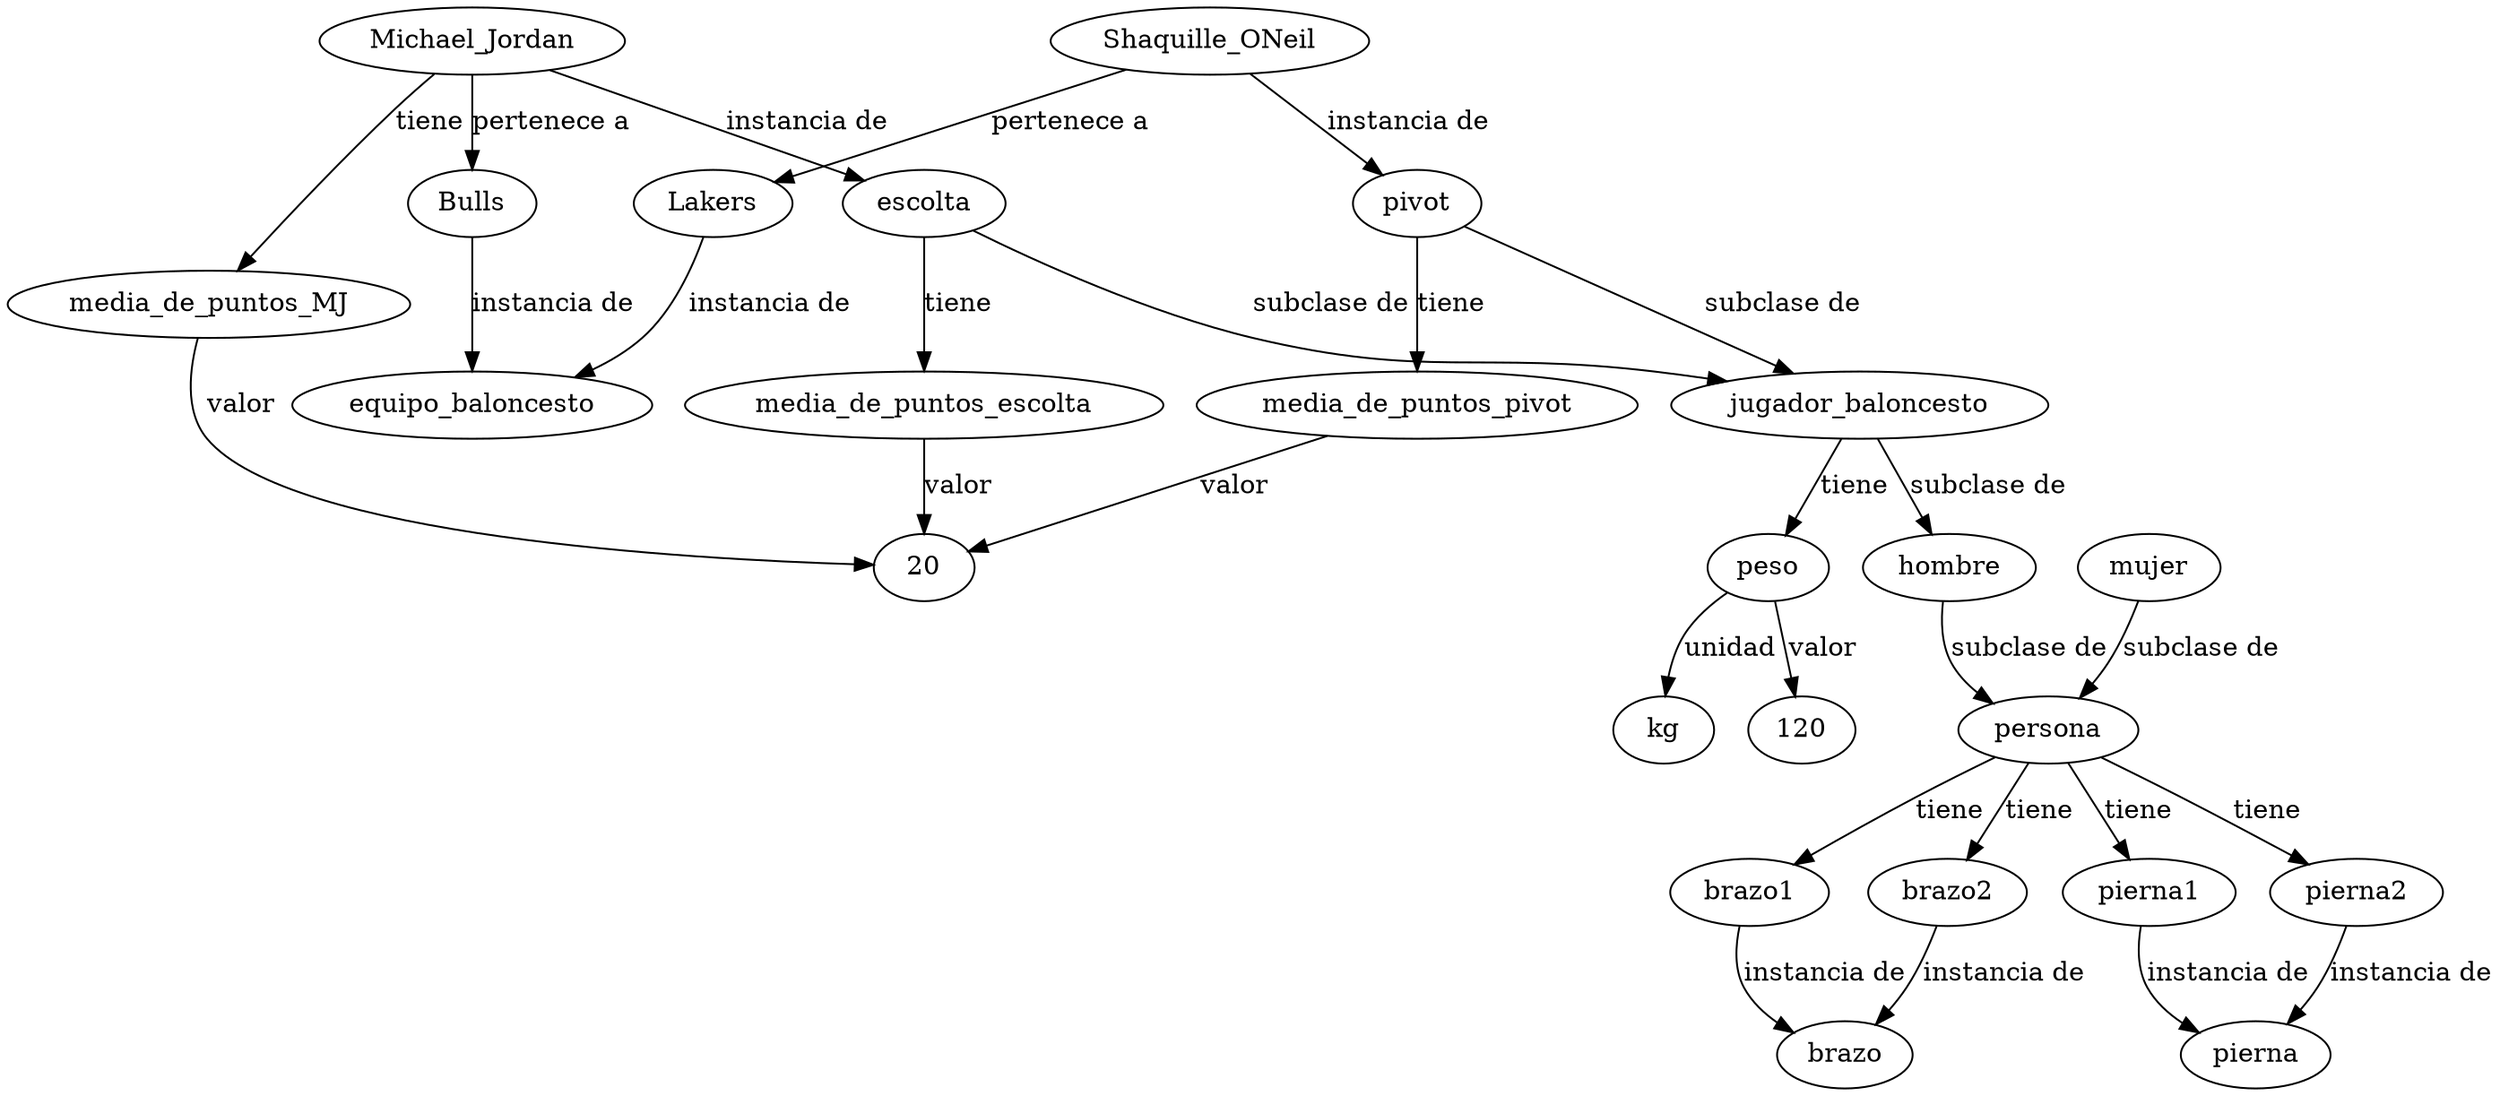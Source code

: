 digraph G {

    #Punto 1
    persona -> brazo1[label = "tiene"]
    persona -> brazo2[label = "tiene"]
    
    brazo1 -> brazo[label = "instancia de"]
    brazo2 -> brazo[label = "instancia de"]
    
    persona -> pierna1[label = "tiene"]
    persona -> pierna2[label = "tiene"]
    
    pierna1 -> pierna[label = "instancia de"]
    pierna2 -> pierna[label = "instancia de"]
    
    # Punto 2
    hombre -> persona[label = "subclase de"]
    mujer -> persona[label = "subclase de"]
    
    # Punto3
    jugador_baloncesto -> hombre[label = "subclase de"]
    
    # Punto 4
    escolta -> jugador_baloncesto[label = "subclase de"]
    Michael_Jordan -> escolta[label = "instancia de"]
    
    # Punto 5
    pivot -> jugador_baloncesto[label = "subclase de"]
    Shaquille_ONeil -> pivot[label = "instancia de"]
    
    # Punto 6
    escolta -> media_de_puntos_escolta[label = "tiene"]
    media_de_puntos_escolta -> 20[label = "valor"]
    
    # Punto 7
    Michael_Jordan -> media_de_puntos_MJ[label = "tiene"]
    media_de_puntos_MJ -> 20[label = "valor"]

    # Punto 8
    pivot -> media_de_puntos_pivot[label = "tiene"]
    media_de_puntos_pivot -> 20[label = "valor"]
    
    # Punto 9
    jugador_baloncesto -> peso [label = "tiene"]
    peso -> 120 [label = "valor"]
    peso -> kg [label = "unidad"]
    
    # Punto 10
    Bulls -> equipo_baloncesto[label = "instancia de"]
    Michael_Jordan -> Bulls[label = "pertenece a"]
    
    # Punto 11
    Lakers -> equipo_baloncesto[label = "instancia de"]
    Shaquille_ONeil -> Lakers[label = "pertenece a"]

}